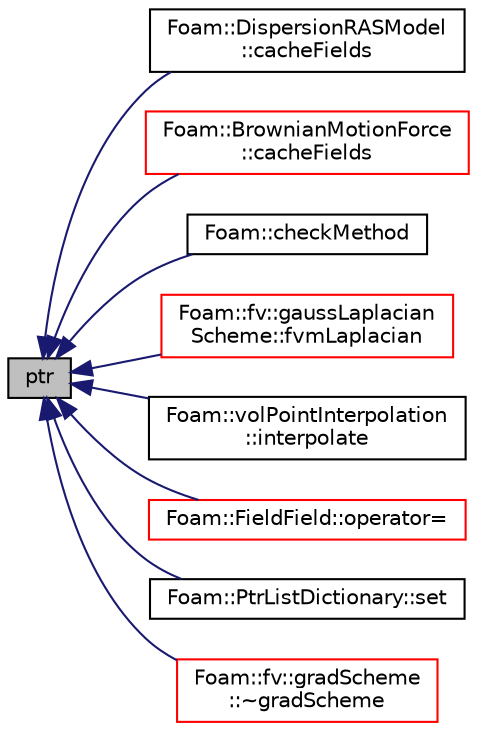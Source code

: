digraph "ptr"
{
  bgcolor="transparent";
  edge [fontname="Helvetica",fontsize="10",labelfontname="Helvetica",labelfontsize="10"];
  node [fontname="Helvetica",fontsize="10",shape=record];
  rankdir="LR";
  Node1 [label="ptr",height=0.2,width=0.4,color="black", fillcolor="grey75", style="filled", fontcolor="black"];
  Node1 -> Node2 [dir="back",color="midnightblue",fontsize="10",style="solid",fontname="Helvetica"];
  Node2 [label="Foam::DispersionRASModel\l::cacheFields",height=0.2,width=0.4,color="black",URL="$a00555.html#a6005414ac27ae3e0b5a783ba216c1906",tooltip="Cache carrier fields. "];
  Node1 -> Node3 [dir="back",color="midnightblue",fontsize="10",style="solid",fontname="Helvetica"];
  Node3 [label="Foam::BrownianMotionForce\l::cacheFields",height=0.2,width=0.4,color="red",URL="$a00162.html#a6005414ac27ae3e0b5a783ba216c1906",tooltip="Cache fields. "];
  Node1 -> Node4 [dir="back",color="midnightblue",fontsize="10",style="solid",fontname="Helvetica"];
  Node4 [label="Foam::checkMethod",height=0.2,width=0.4,color="black",URL="$a10936.html#af7c5aac53b9e18ea8377a3c3a973114b"];
  Node1 -> Node5 [dir="back",color="midnightblue",fontsize="10",style="solid",fontname="Helvetica"];
  Node5 [label="Foam::fv::gaussLaplacian\lScheme::fvmLaplacian",height=0.2,width=0.4,color="red",URL="$a00923.html#ac363258e34a38773cd5e029506a4b945"];
  Node1 -> Node6 [dir="back",color="midnightblue",fontsize="10",style="solid",fontname="Helvetica"];
  Node6 [label="Foam::volPointInterpolation\l::interpolate",height=0.2,width=0.4,color="black",URL="$a02924.html#a386f316ec9e7c9a20a174721873e7c87"];
  Node1 -> Node7 [dir="back",color="midnightblue",fontsize="10",style="solid",fontname="Helvetica"];
  Node7 [label="Foam::FieldField::operator=",height=0.2,width=0.4,color="red",URL="$a00774.html#ab7eca532f0f9cc82ca81a0ee1aac9b00"];
  Node1 -> Node8 [dir="back",color="midnightblue",fontsize="10",style="solid",fontname="Helvetica"];
  Node8 [label="Foam::PtrListDictionary::set",height=0.2,width=0.4,color="black",URL="$a02085.html#aa5ece5720611365d782533a3b0d897d2",tooltip="Set element to tmp value provided and return old element. "];
  Node1 -> Node9 [dir="back",color="midnightblue",fontsize="10",style="solid",fontname="Helvetica"];
  Node9 [label="Foam::fv::gradScheme\l::~gradScheme",height=0.2,width=0.4,color="red",URL="$a00960.html#a176eec5904b7e15d4e6cc9d05ac632a2",tooltip="Destructor. "];
}
